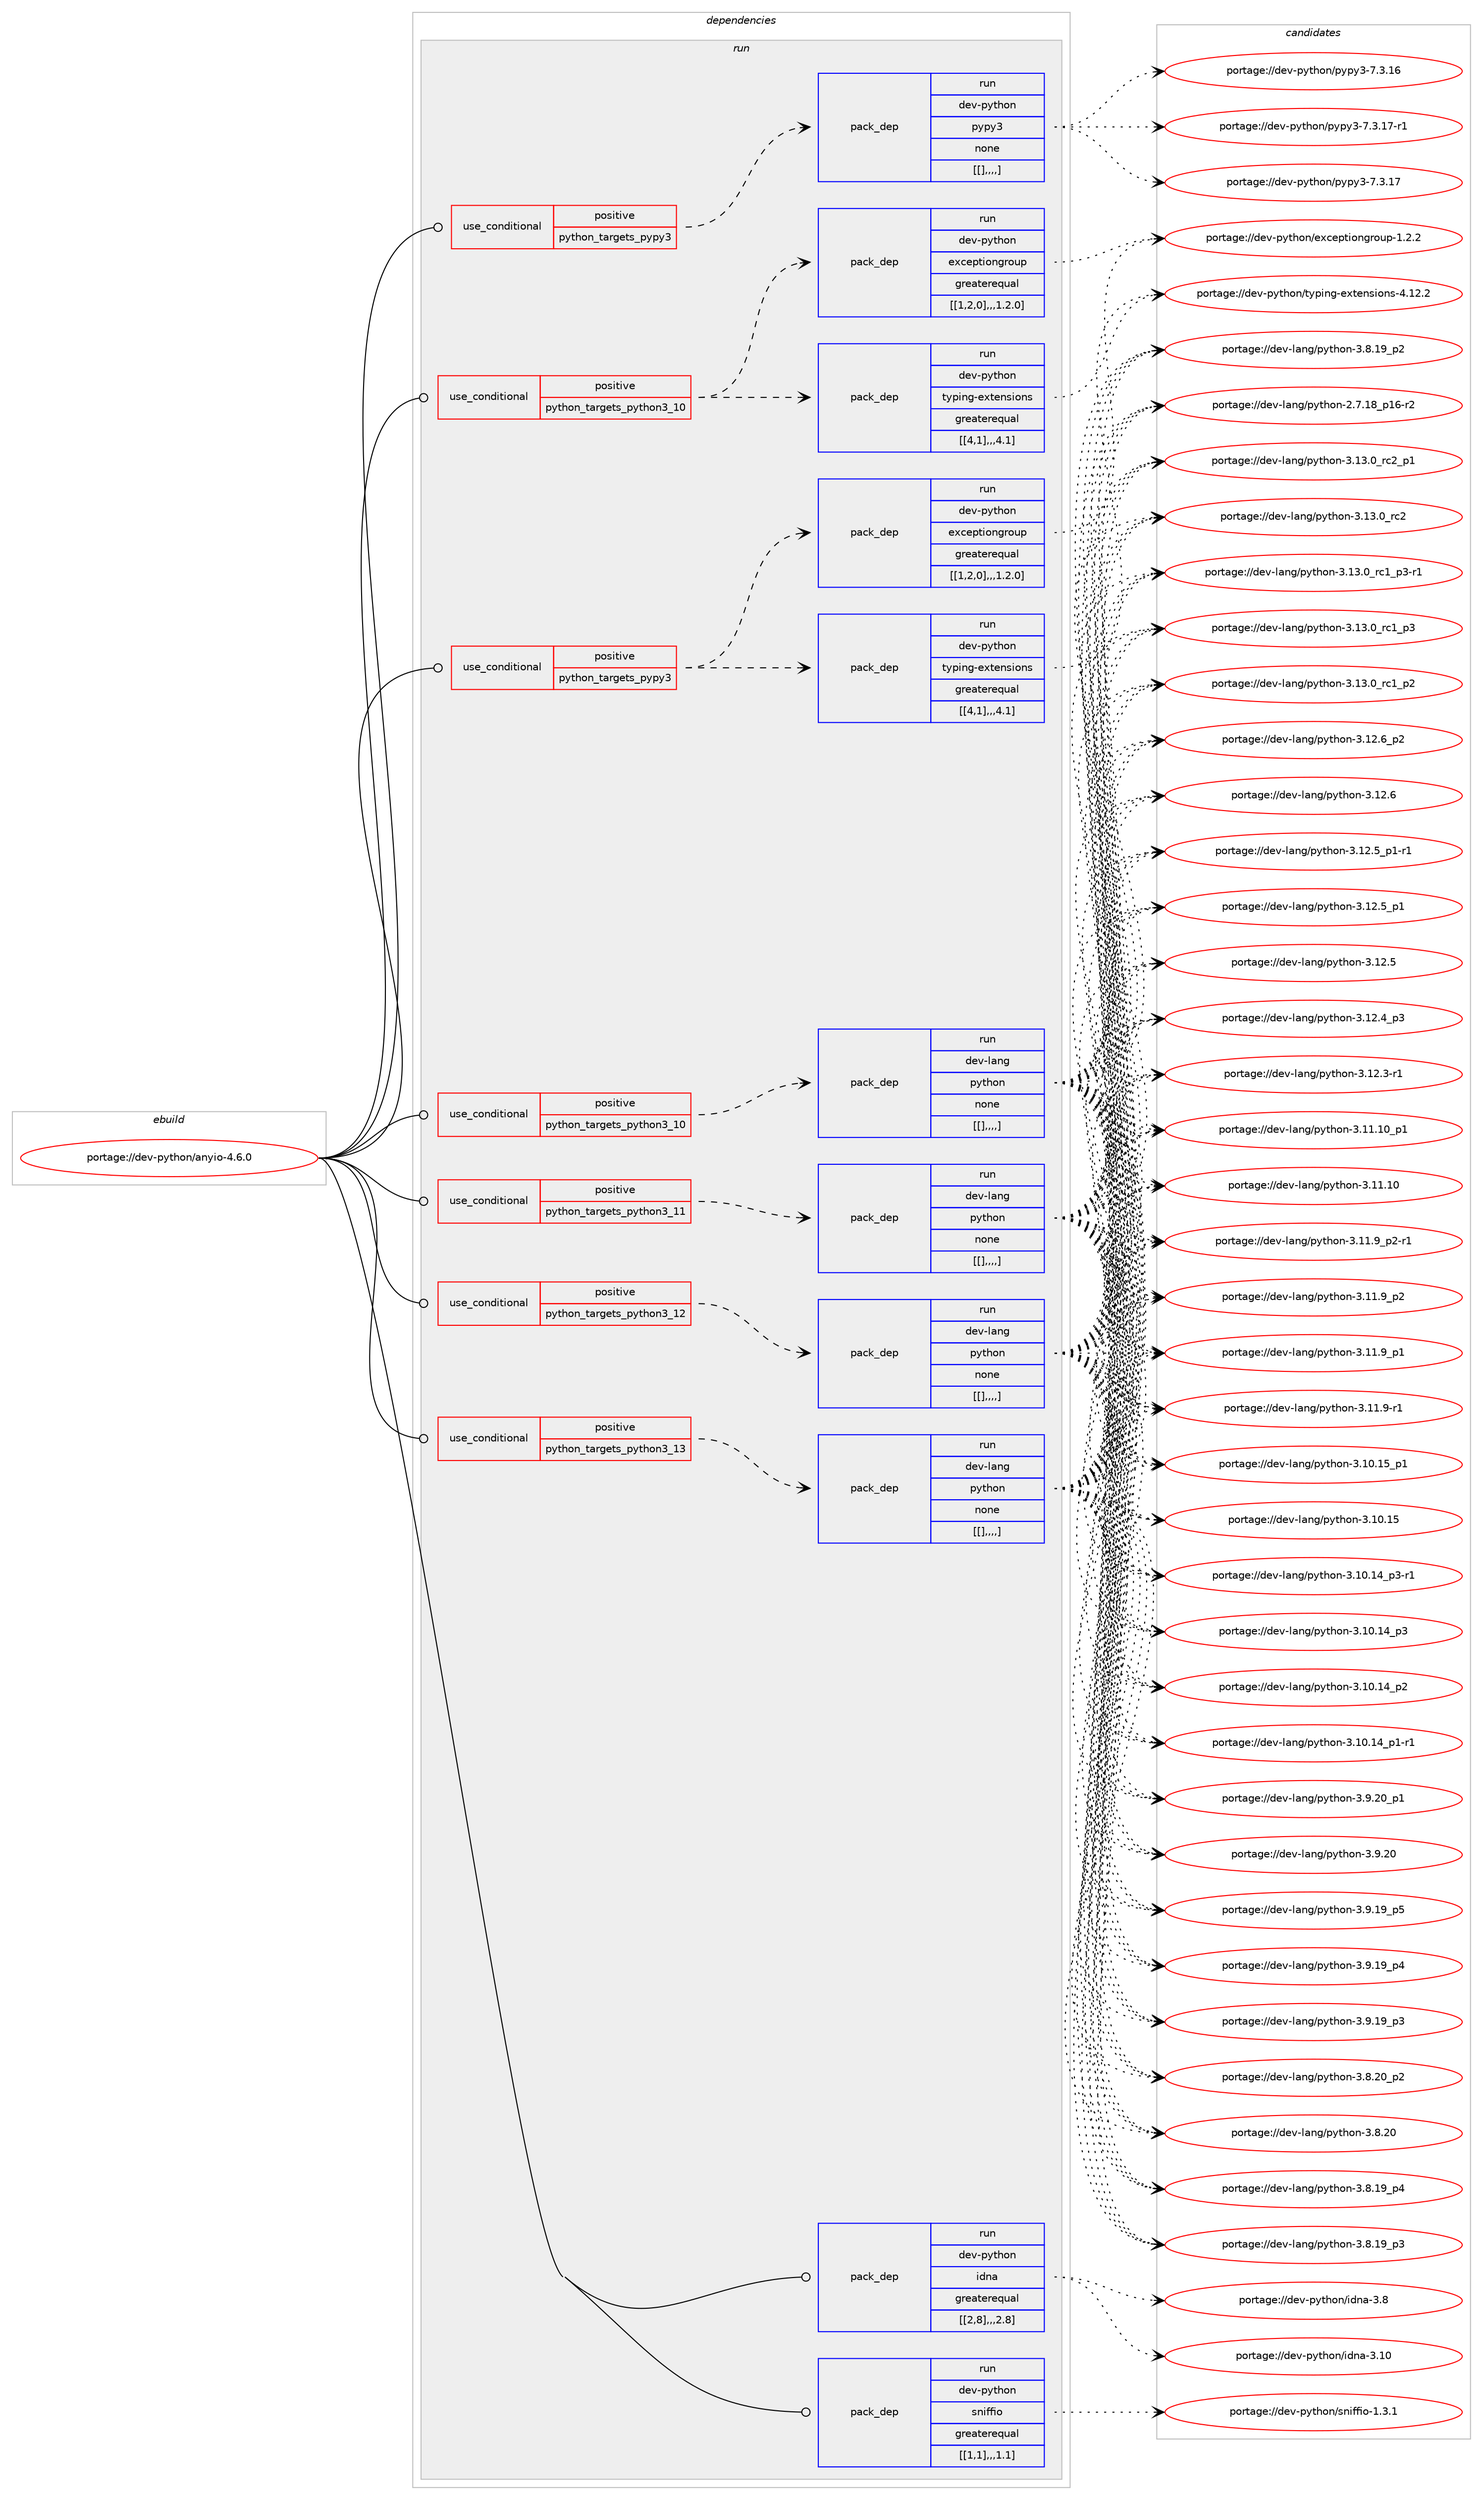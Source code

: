 digraph prolog {

# *************
# Graph options
# *************

newrank=true;
concentrate=true;
compound=true;
graph [rankdir=LR,fontname=Helvetica,fontsize=10,ranksep=1.5];#, ranksep=2.5, nodesep=0.2];
edge  [arrowhead=vee];
node  [fontname=Helvetica,fontsize=10];

# **********
# The ebuild
# **********

subgraph cluster_leftcol {
color=gray;
label=<<i>ebuild</i>>;
id [label="portage://dev-python/anyio-4.6.0", color=red, width=4, href="../dev-python/anyio-4.6.0.svg"];
}

# ****************
# The dependencies
# ****************

subgraph cluster_midcol {
color=gray;
label=<<i>dependencies</i>>;
subgraph cluster_compile {
fillcolor="#eeeeee";
style=filled;
label=<<i>compile</i>>;
}
subgraph cluster_compileandrun {
fillcolor="#eeeeee";
style=filled;
label=<<i>compile and run</i>>;
}
subgraph cluster_run {
fillcolor="#eeeeee";
style=filled;
label=<<i>run</i>>;
subgraph cond31932 {
dependency143350 [label=<<TABLE BORDER="0" CELLBORDER="1" CELLSPACING="0" CELLPADDING="4"><TR><TD ROWSPAN="3" CELLPADDING="10">use_conditional</TD></TR><TR><TD>positive</TD></TR><TR><TD>python_targets_pypy3</TD></TR></TABLE>>, shape=none, color=red];
subgraph pack110209 {
dependency143351 [label=<<TABLE BORDER="0" CELLBORDER="1" CELLSPACING="0" CELLPADDING="4" WIDTH="220"><TR><TD ROWSPAN="6" CELLPADDING="30">pack_dep</TD></TR><TR><TD WIDTH="110">run</TD></TR><TR><TD>dev-python</TD></TR><TR><TD>exceptiongroup</TD></TR><TR><TD>greaterequal</TD></TR><TR><TD>[[1,2,0],,,1.2.0]</TD></TR></TABLE>>, shape=none, color=blue];
}
dependency143350:e -> dependency143351:w [weight=20,style="dashed",arrowhead="vee"];
subgraph pack110210 {
dependency143352 [label=<<TABLE BORDER="0" CELLBORDER="1" CELLSPACING="0" CELLPADDING="4" WIDTH="220"><TR><TD ROWSPAN="6" CELLPADDING="30">pack_dep</TD></TR><TR><TD WIDTH="110">run</TD></TR><TR><TD>dev-python</TD></TR><TR><TD>typing-extensions</TD></TR><TR><TD>greaterequal</TD></TR><TR><TD>[[4,1],,,4.1]</TD></TR></TABLE>>, shape=none, color=blue];
}
dependency143350:e -> dependency143352:w [weight=20,style="dashed",arrowhead="vee"];
}
id:e -> dependency143350:w [weight=20,style="solid",arrowhead="odot"];
subgraph cond31933 {
dependency143353 [label=<<TABLE BORDER="0" CELLBORDER="1" CELLSPACING="0" CELLPADDING="4"><TR><TD ROWSPAN="3" CELLPADDING="10">use_conditional</TD></TR><TR><TD>positive</TD></TR><TR><TD>python_targets_pypy3</TD></TR></TABLE>>, shape=none, color=red];
subgraph pack110211 {
dependency143354 [label=<<TABLE BORDER="0" CELLBORDER="1" CELLSPACING="0" CELLPADDING="4" WIDTH="220"><TR><TD ROWSPAN="6" CELLPADDING="30">pack_dep</TD></TR><TR><TD WIDTH="110">run</TD></TR><TR><TD>dev-python</TD></TR><TR><TD>pypy3</TD></TR><TR><TD>none</TD></TR><TR><TD>[[],,,,]</TD></TR></TABLE>>, shape=none, color=blue];
}
dependency143353:e -> dependency143354:w [weight=20,style="dashed",arrowhead="vee"];
}
id:e -> dependency143353:w [weight=20,style="solid",arrowhead="odot"];
subgraph cond31934 {
dependency143355 [label=<<TABLE BORDER="0" CELLBORDER="1" CELLSPACING="0" CELLPADDING="4"><TR><TD ROWSPAN="3" CELLPADDING="10">use_conditional</TD></TR><TR><TD>positive</TD></TR><TR><TD>python_targets_python3_10</TD></TR></TABLE>>, shape=none, color=red];
subgraph pack110212 {
dependency143356 [label=<<TABLE BORDER="0" CELLBORDER="1" CELLSPACING="0" CELLPADDING="4" WIDTH="220"><TR><TD ROWSPAN="6" CELLPADDING="30">pack_dep</TD></TR><TR><TD WIDTH="110">run</TD></TR><TR><TD>dev-lang</TD></TR><TR><TD>python</TD></TR><TR><TD>none</TD></TR><TR><TD>[[],,,,]</TD></TR></TABLE>>, shape=none, color=blue];
}
dependency143355:e -> dependency143356:w [weight=20,style="dashed",arrowhead="vee"];
}
id:e -> dependency143355:w [weight=20,style="solid",arrowhead="odot"];
subgraph cond31935 {
dependency143357 [label=<<TABLE BORDER="0" CELLBORDER="1" CELLSPACING="0" CELLPADDING="4"><TR><TD ROWSPAN="3" CELLPADDING="10">use_conditional</TD></TR><TR><TD>positive</TD></TR><TR><TD>python_targets_python3_10</TD></TR></TABLE>>, shape=none, color=red];
subgraph pack110213 {
dependency143358 [label=<<TABLE BORDER="0" CELLBORDER="1" CELLSPACING="0" CELLPADDING="4" WIDTH="220"><TR><TD ROWSPAN="6" CELLPADDING="30">pack_dep</TD></TR><TR><TD WIDTH="110">run</TD></TR><TR><TD>dev-python</TD></TR><TR><TD>exceptiongroup</TD></TR><TR><TD>greaterequal</TD></TR><TR><TD>[[1,2,0],,,1.2.0]</TD></TR></TABLE>>, shape=none, color=blue];
}
dependency143357:e -> dependency143358:w [weight=20,style="dashed",arrowhead="vee"];
subgraph pack110214 {
dependency143359 [label=<<TABLE BORDER="0" CELLBORDER="1" CELLSPACING="0" CELLPADDING="4" WIDTH="220"><TR><TD ROWSPAN="6" CELLPADDING="30">pack_dep</TD></TR><TR><TD WIDTH="110">run</TD></TR><TR><TD>dev-python</TD></TR><TR><TD>typing-extensions</TD></TR><TR><TD>greaterequal</TD></TR><TR><TD>[[4,1],,,4.1]</TD></TR></TABLE>>, shape=none, color=blue];
}
dependency143357:e -> dependency143359:w [weight=20,style="dashed",arrowhead="vee"];
}
id:e -> dependency143357:w [weight=20,style="solid",arrowhead="odot"];
subgraph cond31936 {
dependency143360 [label=<<TABLE BORDER="0" CELLBORDER="1" CELLSPACING="0" CELLPADDING="4"><TR><TD ROWSPAN="3" CELLPADDING="10">use_conditional</TD></TR><TR><TD>positive</TD></TR><TR><TD>python_targets_python3_11</TD></TR></TABLE>>, shape=none, color=red];
subgraph pack110215 {
dependency143361 [label=<<TABLE BORDER="0" CELLBORDER="1" CELLSPACING="0" CELLPADDING="4" WIDTH="220"><TR><TD ROWSPAN="6" CELLPADDING="30">pack_dep</TD></TR><TR><TD WIDTH="110">run</TD></TR><TR><TD>dev-lang</TD></TR><TR><TD>python</TD></TR><TR><TD>none</TD></TR><TR><TD>[[],,,,]</TD></TR></TABLE>>, shape=none, color=blue];
}
dependency143360:e -> dependency143361:w [weight=20,style="dashed",arrowhead="vee"];
}
id:e -> dependency143360:w [weight=20,style="solid",arrowhead="odot"];
subgraph cond31937 {
dependency143362 [label=<<TABLE BORDER="0" CELLBORDER="1" CELLSPACING="0" CELLPADDING="4"><TR><TD ROWSPAN="3" CELLPADDING="10">use_conditional</TD></TR><TR><TD>positive</TD></TR><TR><TD>python_targets_python3_12</TD></TR></TABLE>>, shape=none, color=red];
subgraph pack110216 {
dependency143363 [label=<<TABLE BORDER="0" CELLBORDER="1" CELLSPACING="0" CELLPADDING="4" WIDTH="220"><TR><TD ROWSPAN="6" CELLPADDING="30">pack_dep</TD></TR><TR><TD WIDTH="110">run</TD></TR><TR><TD>dev-lang</TD></TR><TR><TD>python</TD></TR><TR><TD>none</TD></TR><TR><TD>[[],,,,]</TD></TR></TABLE>>, shape=none, color=blue];
}
dependency143362:e -> dependency143363:w [weight=20,style="dashed",arrowhead="vee"];
}
id:e -> dependency143362:w [weight=20,style="solid",arrowhead="odot"];
subgraph cond31938 {
dependency143364 [label=<<TABLE BORDER="0" CELLBORDER="1" CELLSPACING="0" CELLPADDING="4"><TR><TD ROWSPAN="3" CELLPADDING="10">use_conditional</TD></TR><TR><TD>positive</TD></TR><TR><TD>python_targets_python3_13</TD></TR></TABLE>>, shape=none, color=red];
subgraph pack110217 {
dependency143365 [label=<<TABLE BORDER="0" CELLBORDER="1" CELLSPACING="0" CELLPADDING="4" WIDTH="220"><TR><TD ROWSPAN="6" CELLPADDING="30">pack_dep</TD></TR><TR><TD WIDTH="110">run</TD></TR><TR><TD>dev-lang</TD></TR><TR><TD>python</TD></TR><TR><TD>none</TD></TR><TR><TD>[[],,,,]</TD></TR></TABLE>>, shape=none, color=blue];
}
dependency143364:e -> dependency143365:w [weight=20,style="dashed",arrowhead="vee"];
}
id:e -> dependency143364:w [weight=20,style="solid",arrowhead="odot"];
subgraph pack110218 {
dependency143366 [label=<<TABLE BORDER="0" CELLBORDER="1" CELLSPACING="0" CELLPADDING="4" WIDTH="220"><TR><TD ROWSPAN="6" CELLPADDING="30">pack_dep</TD></TR><TR><TD WIDTH="110">run</TD></TR><TR><TD>dev-python</TD></TR><TR><TD>idna</TD></TR><TR><TD>greaterequal</TD></TR><TR><TD>[[2,8],,,2.8]</TD></TR></TABLE>>, shape=none, color=blue];
}
id:e -> dependency143366:w [weight=20,style="solid",arrowhead="odot"];
subgraph pack110219 {
dependency143367 [label=<<TABLE BORDER="0" CELLBORDER="1" CELLSPACING="0" CELLPADDING="4" WIDTH="220"><TR><TD ROWSPAN="6" CELLPADDING="30">pack_dep</TD></TR><TR><TD WIDTH="110">run</TD></TR><TR><TD>dev-python</TD></TR><TR><TD>sniffio</TD></TR><TR><TD>greaterequal</TD></TR><TR><TD>[[1,1],,,1.1]</TD></TR></TABLE>>, shape=none, color=blue];
}
id:e -> dependency143367:w [weight=20,style="solid",arrowhead="odot"];
}
}

# **************
# The candidates
# **************

subgraph cluster_choices {
rank=same;
color=gray;
label=<<i>candidates</i>>;

subgraph choice110209 {
color=black;
nodesep=1;
choice100101118451121211161041111104710112099101112116105111110103114111117112454946504650 [label="portage://dev-python/exceptiongroup-1.2.2", color=red, width=4,href="../dev-python/exceptiongroup-1.2.2.svg"];
dependency143351:e -> choice100101118451121211161041111104710112099101112116105111110103114111117112454946504650:w [style=dotted,weight="100"];
}
subgraph choice110210 {
color=black;
nodesep=1;
choice10010111845112121116104111110471161211121051101034510112011610111011510511111011545524649504650 [label="portage://dev-python/typing-extensions-4.12.2", color=red, width=4,href="../dev-python/typing-extensions-4.12.2.svg"];
dependency143352:e -> choice10010111845112121116104111110471161211121051101034510112011610111011510511111011545524649504650:w [style=dotted,weight="100"];
}
subgraph choice110211 {
color=black;
nodesep=1;
choice100101118451121211161041111104711212111212151455546514649554511449 [label="portage://dev-python/pypy3-7.3.17-r1", color=red, width=4,href="../dev-python/pypy3-7.3.17-r1.svg"];
choice10010111845112121116104111110471121211121215145554651464955 [label="portage://dev-python/pypy3-7.3.17", color=red, width=4,href="../dev-python/pypy3-7.3.17.svg"];
choice10010111845112121116104111110471121211121215145554651464954 [label="portage://dev-python/pypy3-7.3.16", color=red, width=4,href="../dev-python/pypy3-7.3.16.svg"];
dependency143354:e -> choice100101118451121211161041111104711212111212151455546514649554511449:w [style=dotted,weight="100"];
dependency143354:e -> choice10010111845112121116104111110471121211121215145554651464955:w [style=dotted,weight="100"];
dependency143354:e -> choice10010111845112121116104111110471121211121215145554651464954:w [style=dotted,weight="100"];
}
subgraph choice110212 {
color=black;
nodesep=1;
choice100101118451089711010347112121116104111110455146495146489511499509511249 [label="portage://dev-lang/python-3.13.0_rc2_p1", color=red, width=4,href="../dev-lang/python-3.13.0_rc2_p1.svg"];
choice10010111845108971101034711212111610411111045514649514648951149950 [label="portage://dev-lang/python-3.13.0_rc2", color=red, width=4,href="../dev-lang/python-3.13.0_rc2.svg"];
choice1001011184510897110103471121211161041111104551464951464895114994995112514511449 [label="portage://dev-lang/python-3.13.0_rc1_p3-r1", color=red, width=4,href="../dev-lang/python-3.13.0_rc1_p3-r1.svg"];
choice100101118451089711010347112121116104111110455146495146489511499499511251 [label="portage://dev-lang/python-3.13.0_rc1_p3", color=red, width=4,href="../dev-lang/python-3.13.0_rc1_p3.svg"];
choice100101118451089711010347112121116104111110455146495146489511499499511250 [label="portage://dev-lang/python-3.13.0_rc1_p2", color=red, width=4,href="../dev-lang/python-3.13.0_rc1_p2.svg"];
choice100101118451089711010347112121116104111110455146495046549511250 [label="portage://dev-lang/python-3.12.6_p2", color=red, width=4,href="../dev-lang/python-3.12.6_p2.svg"];
choice10010111845108971101034711212111610411111045514649504654 [label="portage://dev-lang/python-3.12.6", color=red, width=4,href="../dev-lang/python-3.12.6.svg"];
choice1001011184510897110103471121211161041111104551464950465395112494511449 [label="portage://dev-lang/python-3.12.5_p1-r1", color=red, width=4,href="../dev-lang/python-3.12.5_p1-r1.svg"];
choice100101118451089711010347112121116104111110455146495046539511249 [label="portage://dev-lang/python-3.12.5_p1", color=red, width=4,href="../dev-lang/python-3.12.5_p1.svg"];
choice10010111845108971101034711212111610411111045514649504653 [label="portage://dev-lang/python-3.12.5", color=red, width=4,href="../dev-lang/python-3.12.5.svg"];
choice100101118451089711010347112121116104111110455146495046529511251 [label="portage://dev-lang/python-3.12.4_p3", color=red, width=4,href="../dev-lang/python-3.12.4_p3.svg"];
choice100101118451089711010347112121116104111110455146495046514511449 [label="portage://dev-lang/python-3.12.3-r1", color=red, width=4,href="../dev-lang/python-3.12.3-r1.svg"];
choice10010111845108971101034711212111610411111045514649494649489511249 [label="portage://dev-lang/python-3.11.10_p1", color=red, width=4,href="../dev-lang/python-3.11.10_p1.svg"];
choice1001011184510897110103471121211161041111104551464949464948 [label="portage://dev-lang/python-3.11.10", color=red, width=4,href="../dev-lang/python-3.11.10.svg"];
choice1001011184510897110103471121211161041111104551464949465795112504511449 [label="portage://dev-lang/python-3.11.9_p2-r1", color=red, width=4,href="../dev-lang/python-3.11.9_p2-r1.svg"];
choice100101118451089711010347112121116104111110455146494946579511250 [label="portage://dev-lang/python-3.11.9_p2", color=red, width=4,href="../dev-lang/python-3.11.9_p2.svg"];
choice100101118451089711010347112121116104111110455146494946579511249 [label="portage://dev-lang/python-3.11.9_p1", color=red, width=4,href="../dev-lang/python-3.11.9_p1.svg"];
choice100101118451089711010347112121116104111110455146494946574511449 [label="portage://dev-lang/python-3.11.9-r1", color=red, width=4,href="../dev-lang/python-3.11.9-r1.svg"];
choice10010111845108971101034711212111610411111045514649484649539511249 [label="portage://dev-lang/python-3.10.15_p1", color=red, width=4,href="../dev-lang/python-3.10.15_p1.svg"];
choice1001011184510897110103471121211161041111104551464948464953 [label="portage://dev-lang/python-3.10.15", color=red, width=4,href="../dev-lang/python-3.10.15.svg"];
choice100101118451089711010347112121116104111110455146494846495295112514511449 [label="portage://dev-lang/python-3.10.14_p3-r1", color=red, width=4,href="../dev-lang/python-3.10.14_p3-r1.svg"];
choice10010111845108971101034711212111610411111045514649484649529511251 [label="portage://dev-lang/python-3.10.14_p3", color=red, width=4,href="../dev-lang/python-3.10.14_p3.svg"];
choice10010111845108971101034711212111610411111045514649484649529511250 [label="portage://dev-lang/python-3.10.14_p2", color=red, width=4,href="../dev-lang/python-3.10.14_p2.svg"];
choice100101118451089711010347112121116104111110455146494846495295112494511449 [label="portage://dev-lang/python-3.10.14_p1-r1", color=red, width=4,href="../dev-lang/python-3.10.14_p1-r1.svg"];
choice100101118451089711010347112121116104111110455146574650489511249 [label="portage://dev-lang/python-3.9.20_p1", color=red, width=4,href="../dev-lang/python-3.9.20_p1.svg"];
choice10010111845108971101034711212111610411111045514657465048 [label="portage://dev-lang/python-3.9.20", color=red, width=4,href="../dev-lang/python-3.9.20.svg"];
choice100101118451089711010347112121116104111110455146574649579511253 [label="portage://dev-lang/python-3.9.19_p5", color=red, width=4,href="../dev-lang/python-3.9.19_p5.svg"];
choice100101118451089711010347112121116104111110455146574649579511252 [label="portage://dev-lang/python-3.9.19_p4", color=red, width=4,href="../dev-lang/python-3.9.19_p4.svg"];
choice100101118451089711010347112121116104111110455146574649579511251 [label="portage://dev-lang/python-3.9.19_p3", color=red, width=4,href="../dev-lang/python-3.9.19_p3.svg"];
choice100101118451089711010347112121116104111110455146564650489511250 [label="portage://dev-lang/python-3.8.20_p2", color=red, width=4,href="../dev-lang/python-3.8.20_p2.svg"];
choice10010111845108971101034711212111610411111045514656465048 [label="portage://dev-lang/python-3.8.20", color=red, width=4,href="../dev-lang/python-3.8.20.svg"];
choice100101118451089711010347112121116104111110455146564649579511252 [label="portage://dev-lang/python-3.8.19_p4", color=red, width=4,href="../dev-lang/python-3.8.19_p4.svg"];
choice100101118451089711010347112121116104111110455146564649579511251 [label="portage://dev-lang/python-3.8.19_p3", color=red, width=4,href="../dev-lang/python-3.8.19_p3.svg"];
choice100101118451089711010347112121116104111110455146564649579511250 [label="portage://dev-lang/python-3.8.19_p2", color=red, width=4,href="../dev-lang/python-3.8.19_p2.svg"];
choice100101118451089711010347112121116104111110455046554649569511249544511450 [label="portage://dev-lang/python-2.7.18_p16-r2", color=red, width=4,href="../dev-lang/python-2.7.18_p16-r2.svg"];
dependency143356:e -> choice100101118451089711010347112121116104111110455146495146489511499509511249:w [style=dotted,weight="100"];
dependency143356:e -> choice10010111845108971101034711212111610411111045514649514648951149950:w [style=dotted,weight="100"];
dependency143356:e -> choice1001011184510897110103471121211161041111104551464951464895114994995112514511449:w [style=dotted,weight="100"];
dependency143356:e -> choice100101118451089711010347112121116104111110455146495146489511499499511251:w [style=dotted,weight="100"];
dependency143356:e -> choice100101118451089711010347112121116104111110455146495146489511499499511250:w [style=dotted,weight="100"];
dependency143356:e -> choice100101118451089711010347112121116104111110455146495046549511250:w [style=dotted,weight="100"];
dependency143356:e -> choice10010111845108971101034711212111610411111045514649504654:w [style=dotted,weight="100"];
dependency143356:e -> choice1001011184510897110103471121211161041111104551464950465395112494511449:w [style=dotted,weight="100"];
dependency143356:e -> choice100101118451089711010347112121116104111110455146495046539511249:w [style=dotted,weight="100"];
dependency143356:e -> choice10010111845108971101034711212111610411111045514649504653:w [style=dotted,weight="100"];
dependency143356:e -> choice100101118451089711010347112121116104111110455146495046529511251:w [style=dotted,weight="100"];
dependency143356:e -> choice100101118451089711010347112121116104111110455146495046514511449:w [style=dotted,weight="100"];
dependency143356:e -> choice10010111845108971101034711212111610411111045514649494649489511249:w [style=dotted,weight="100"];
dependency143356:e -> choice1001011184510897110103471121211161041111104551464949464948:w [style=dotted,weight="100"];
dependency143356:e -> choice1001011184510897110103471121211161041111104551464949465795112504511449:w [style=dotted,weight="100"];
dependency143356:e -> choice100101118451089711010347112121116104111110455146494946579511250:w [style=dotted,weight="100"];
dependency143356:e -> choice100101118451089711010347112121116104111110455146494946579511249:w [style=dotted,weight="100"];
dependency143356:e -> choice100101118451089711010347112121116104111110455146494946574511449:w [style=dotted,weight="100"];
dependency143356:e -> choice10010111845108971101034711212111610411111045514649484649539511249:w [style=dotted,weight="100"];
dependency143356:e -> choice1001011184510897110103471121211161041111104551464948464953:w [style=dotted,weight="100"];
dependency143356:e -> choice100101118451089711010347112121116104111110455146494846495295112514511449:w [style=dotted,weight="100"];
dependency143356:e -> choice10010111845108971101034711212111610411111045514649484649529511251:w [style=dotted,weight="100"];
dependency143356:e -> choice10010111845108971101034711212111610411111045514649484649529511250:w [style=dotted,weight="100"];
dependency143356:e -> choice100101118451089711010347112121116104111110455146494846495295112494511449:w [style=dotted,weight="100"];
dependency143356:e -> choice100101118451089711010347112121116104111110455146574650489511249:w [style=dotted,weight="100"];
dependency143356:e -> choice10010111845108971101034711212111610411111045514657465048:w [style=dotted,weight="100"];
dependency143356:e -> choice100101118451089711010347112121116104111110455146574649579511253:w [style=dotted,weight="100"];
dependency143356:e -> choice100101118451089711010347112121116104111110455146574649579511252:w [style=dotted,weight="100"];
dependency143356:e -> choice100101118451089711010347112121116104111110455146574649579511251:w [style=dotted,weight="100"];
dependency143356:e -> choice100101118451089711010347112121116104111110455146564650489511250:w [style=dotted,weight="100"];
dependency143356:e -> choice10010111845108971101034711212111610411111045514656465048:w [style=dotted,weight="100"];
dependency143356:e -> choice100101118451089711010347112121116104111110455146564649579511252:w [style=dotted,weight="100"];
dependency143356:e -> choice100101118451089711010347112121116104111110455146564649579511251:w [style=dotted,weight="100"];
dependency143356:e -> choice100101118451089711010347112121116104111110455146564649579511250:w [style=dotted,weight="100"];
dependency143356:e -> choice100101118451089711010347112121116104111110455046554649569511249544511450:w [style=dotted,weight="100"];
}
subgraph choice110213 {
color=black;
nodesep=1;
choice100101118451121211161041111104710112099101112116105111110103114111117112454946504650 [label="portage://dev-python/exceptiongroup-1.2.2", color=red, width=4,href="../dev-python/exceptiongroup-1.2.2.svg"];
dependency143358:e -> choice100101118451121211161041111104710112099101112116105111110103114111117112454946504650:w [style=dotted,weight="100"];
}
subgraph choice110214 {
color=black;
nodesep=1;
choice10010111845112121116104111110471161211121051101034510112011610111011510511111011545524649504650 [label="portage://dev-python/typing-extensions-4.12.2", color=red, width=4,href="../dev-python/typing-extensions-4.12.2.svg"];
dependency143359:e -> choice10010111845112121116104111110471161211121051101034510112011610111011510511111011545524649504650:w [style=dotted,weight="100"];
}
subgraph choice110215 {
color=black;
nodesep=1;
choice100101118451089711010347112121116104111110455146495146489511499509511249 [label="portage://dev-lang/python-3.13.0_rc2_p1", color=red, width=4,href="../dev-lang/python-3.13.0_rc2_p1.svg"];
choice10010111845108971101034711212111610411111045514649514648951149950 [label="portage://dev-lang/python-3.13.0_rc2", color=red, width=4,href="../dev-lang/python-3.13.0_rc2.svg"];
choice1001011184510897110103471121211161041111104551464951464895114994995112514511449 [label="portage://dev-lang/python-3.13.0_rc1_p3-r1", color=red, width=4,href="../dev-lang/python-3.13.0_rc1_p3-r1.svg"];
choice100101118451089711010347112121116104111110455146495146489511499499511251 [label="portage://dev-lang/python-3.13.0_rc1_p3", color=red, width=4,href="../dev-lang/python-3.13.0_rc1_p3.svg"];
choice100101118451089711010347112121116104111110455146495146489511499499511250 [label="portage://dev-lang/python-3.13.0_rc1_p2", color=red, width=4,href="../dev-lang/python-3.13.0_rc1_p2.svg"];
choice100101118451089711010347112121116104111110455146495046549511250 [label="portage://dev-lang/python-3.12.6_p2", color=red, width=4,href="../dev-lang/python-3.12.6_p2.svg"];
choice10010111845108971101034711212111610411111045514649504654 [label="portage://dev-lang/python-3.12.6", color=red, width=4,href="../dev-lang/python-3.12.6.svg"];
choice1001011184510897110103471121211161041111104551464950465395112494511449 [label="portage://dev-lang/python-3.12.5_p1-r1", color=red, width=4,href="../dev-lang/python-3.12.5_p1-r1.svg"];
choice100101118451089711010347112121116104111110455146495046539511249 [label="portage://dev-lang/python-3.12.5_p1", color=red, width=4,href="../dev-lang/python-3.12.5_p1.svg"];
choice10010111845108971101034711212111610411111045514649504653 [label="portage://dev-lang/python-3.12.5", color=red, width=4,href="../dev-lang/python-3.12.5.svg"];
choice100101118451089711010347112121116104111110455146495046529511251 [label="portage://dev-lang/python-3.12.4_p3", color=red, width=4,href="../dev-lang/python-3.12.4_p3.svg"];
choice100101118451089711010347112121116104111110455146495046514511449 [label="portage://dev-lang/python-3.12.3-r1", color=red, width=4,href="../dev-lang/python-3.12.3-r1.svg"];
choice10010111845108971101034711212111610411111045514649494649489511249 [label="portage://dev-lang/python-3.11.10_p1", color=red, width=4,href="../dev-lang/python-3.11.10_p1.svg"];
choice1001011184510897110103471121211161041111104551464949464948 [label="portage://dev-lang/python-3.11.10", color=red, width=4,href="../dev-lang/python-3.11.10.svg"];
choice1001011184510897110103471121211161041111104551464949465795112504511449 [label="portage://dev-lang/python-3.11.9_p2-r1", color=red, width=4,href="../dev-lang/python-3.11.9_p2-r1.svg"];
choice100101118451089711010347112121116104111110455146494946579511250 [label="portage://dev-lang/python-3.11.9_p2", color=red, width=4,href="../dev-lang/python-3.11.9_p2.svg"];
choice100101118451089711010347112121116104111110455146494946579511249 [label="portage://dev-lang/python-3.11.9_p1", color=red, width=4,href="../dev-lang/python-3.11.9_p1.svg"];
choice100101118451089711010347112121116104111110455146494946574511449 [label="portage://dev-lang/python-3.11.9-r1", color=red, width=4,href="../dev-lang/python-3.11.9-r1.svg"];
choice10010111845108971101034711212111610411111045514649484649539511249 [label="portage://dev-lang/python-3.10.15_p1", color=red, width=4,href="../dev-lang/python-3.10.15_p1.svg"];
choice1001011184510897110103471121211161041111104551464948464953 [label="portage://dev-lang/python-3.10.15", color=red, width=4,href="../dev-lang/python-3.10.15.svg"];
choice100101118451089711010347112121116104111110455146494846495295112514511449 [label="portage://dev-lang/python-3.10.14_p3-r1", color=red, width=4,href="../dev-lang/python-3.10.14_p3-r1.svg"];
choice10010111845108971101034711212111610411111045514649484649529511251 [label="portage://dev-lang/python-3.10.14_p3", color=red, width=4,href="../dev-lang/python-3.10.14_p3.svg"];
choice10010111845108971101034711212111610411111045514649484649529511250 [label="portage://dev-lang/python-3.10.14_p2", color=red, width=4,href="../dev-lang/python-3.10.14_p2.svg"];
choice100101118451089711010347112121116104111110455146494846495295112494511449 [label="portage://dev-lang/python-3.10.14_p1-r1", color=red, width=4,href="../dev-lang/python-3.10.14_p1-r1.svg"];
choice100101118451089711010347112121116104111110455146574650489511249 [label="portage://dev-lang/python-3.9.20_p1", color=red, width=4,href="../dev-lang/python-3.9.20_p1.svg"];
choice10010111845108971101034711212111610411111045514657465048 [label="portage://dev-lang/python-3.9.20", color=red, width=4,href="../dev-lang/python-3.9.20.svg"];
choice100101118451089711010347112121116104111110455146574649579511253 [label="portage://dev-lang/python-3.9.19_p5", color=red, width=4,href="../dev-lang/python-3.9.19_p5.svg"];
choice100101118451089711010347112121116104111110455146574649579511252 [label="portage://dev-lang/python-3.9.19_p4", color=red, width=4,href="../dev-lang/python-3.9.19_p4.svg"];
choice100101118451089711010347112121116104111110455146574649579511251 [label="portage://dev-lang/python-3.9.19_p3", color=red, width=4,href="../dev-lang/python-3.9.19_p3.svg"];
choice100101118451089711010347112121116104111110455146564650489511250 [label="portage://dev-lang/python-3.8.20_p2", color=red, width=4,href="../dev-lang/python-3.8.20_p2.svg"];
choice10010111845108971101034711212111610411111045514656465048 [label="portage://dev-lang/python-3.8.20", color=red, width=4,href="../dev-lang/python-3.8.20.svg"];
choice100101118451089711010347112121116104111110455146564649579511252 [label="portage://dev-lang/python-3.8.19_p4", color=red, width=4,href="../dev-lang/python-3.8.19_p4.svg"];
choice100101118451089711010347112121116104111110455146564649579511251 [label="portage://dev-lang/python-3.8.19_p3", color=red, width=4,href="../dev-lang/python-3.8.19_p3.svg"];
choice100101118451089711010347112121116104111110455146564649579511250 [label="portage://dev-lang/python-3.8.19_p2", color=red, width=4,href="../dev-lang/python-3.8.19_p2.svg"];
choice100101118451089711010347112121116104111110455046554649569511249544511450 [label="portage://dev-lang/python-2.7.18_p16-r2", color=red, width=4,href="../dev-lang/python-2.7.18_p16-r2.svg"];
dependency143361:e -> choice100101118451089711010347112121116104111110455146495146489511499509511249:w [style=dotted,weight="100"];
dependency143361:e -> choice10010111845108971101034711212111610411111045514649514648951149950:w [style=dotted,weight="100"];
dependency143361:e -> choice1001011184510897110103471121211161041111104551464951464895114994995112514511449:w [style=dotted,weight="100"];
dependency143361:e -> choice100101118451089711010347112121116104111110455146495146489511499499511251:w [style=dotted,weight="100"];
dependency143361:e -> choice100101118451089711010347112121116104111110455146495146489511499499511250:w [style=dotted,weight="100"];
dependency143361:e -> choice100101118451089711010347112121116104111110455146495046549511250:w [style=dotted,weight="100"];
dependency143361:e -> choice10010111845108971101034711212111610411111045514649504654:w [style=dotted,weight="100"];
dependency143361:e -> choice1001011184510897110103471121211161041111104551464950465395112494511449:w [style=dotted,weight="100"];
dependency143361:e -> choice100101118451089711010347112121116104111110455146495046539511249:w [style=dotted,weight="100"];
dependency143361:e -> choice10010111845108971101034711212111610411111045514649504653:w [style=dotted,weight="100"];
dependency143361:e -> choice100101118451089711010347112121116104111110455146495046529511251:w [style=dotted,weight="100"];
dependency143361:e -> choice100101118451089711010347112121116104111110455146495046514511449:w [style=dotted,weight="100"];
dependency143361:e -> choice10010111845108971101034711212111610411111045514649494649489511249:w [style=dotted,weight="100"];
dependency143361:e -> choice1001011184510897110103471121211161041111104551464949464948:w [style=dotted,weight="100"];
dependency143361:e -> choice1001011184510897110103471121211161041111104551464949465795112504511449:w [style=dotted,weight="100"];
dependency143361:e -> choice100101118451089711010347112121116104111110455146494946579511250:w [style=dotted,weight="100"];
dependency143361:e -> choice100101118451089711010347112121116104111110455146494946579511249:w [style=dotted,weight="100"];
dependency143361:e -> choice100101118451089711010347112121116104111110455146494946574511449:w [style=dotted,weight="100"];
dependency143361:e -> choice10010111845108971101034711212111610411111045514649484649539511249:w [style=dotted,weight="100"];
dependency143361:e -> choice1001011184510897110103471121211161041111104551464948464953:w [style=dotted,weight="100"];
dependency143361:e -> choice100101118451089711010347112121116104111110455146494846495295112514511449:w [style=dotted,weight="100"];
dependency143361:e -> choice10010111845108971101034711212111610411111045514649484649529511251:w [style=dotted,weight="100"];
dependency143361:e -> choice10010111845108971101034711212111610411111045514649484649529511250:w [style=dotted,weight="100"];
dependency143361:e -> choice100101118451089711010347112121116104111110455146494846495295112494511449:w [style=dotted,weight="100"];
dependency143361:e -> choice100101118451089711010347112121116104111110455146574650489511249:w [style=dotted,weight="100"];
dependency143361:e -> choice10010111845108971101034711212111610411111045514657465048:w [style=dotted,weight="100"];
dependency143361:e -> choice100101118451089711010347112121116104111110455146574649579511253:w [style=dotted,weight="100"];
dependency143361:e -> choice100101118451089711010347112121116104111110455146574649579511252:w [style=dotted,weight="100"];
dependency143361:e -> choice100101118451089711010347112121116104111110455146574649579511251:w [style=dotted,weight="100"];
dependency143361:e -> choice100101118451089711010347112121116104111110455146564650489511250:w [style=dotted,weight="100"];
dependency143361:e -> choice10010111845108971101034711212111610411111045514656465048:w [style=dotted,weight="100"];
dependency143361:e -> choice100101118451089711010347112121116104111110455146564649579511252:w [style=dotted,weight="100"];
dependency143361:e -> choice100101118451089711010347112121116104111110455146564649579511251:w [style=dotted,weight="100"];
dependency143361:e -> choice100101118451089711010347112121116104111110455146564649579511250:w [style=dotted,weight="100"];
dependency143361:e -> choice100101118451089711010347112121116104111110455046554649569511249544511450:w [style=dotted,weight="100"];
}
subgraph choice110216 {
color=black;
nodesep=1;
choice100101118451089711010347112121116104111110455146495146489511499509511249 [label="portage://dev-lang/python-3.13.0_rc2_p1", color=red, width=4,href="../dev-lang/python-3.13.0_rc2_p1.svg"];
choice10010111845108971101034711212111610411111045514649514648951149950 [label="portage://dev-lang/python-3.13.0_rc2", color=red, width=4,href="../dev-lang/python-3.13.0_rc2.svg"];
choice1001011184510897110103471121211161041111104551464951464895114994995112514511449 [label="portage://dev-lang/python-3.13.0_rc1_p3-r1", color=red, width=4,href="../dev-lang/python-3.13.0_rc1_p3-r1.svg"];
choice100101118451089711010347112121116104111110455146495146489511499499511251 [label="portage://dev-lang/python-3.13.0_rc1_p3", color=red, width=4,href="../dev-lang/python-3.13.0_rc1_p3.svg"];
choice100101118451089711010347112121116104111110455146495146489511499499511250 [label="portage://dev-lang/python-3.13.0_rc1_p2", color=red, width=4,href="../dev-lang/python-3.13.0_rc1_p2.svg"];
choice100101118451089711010347112121116104111110455146495046549511250 [label="portage://dev-lang/python-3.12.6_p2", color=red, width=4,href="../dev-lang/python-3.12.6_p2.svg"];
choice10010111845108971101034711212111610411111045514649504654 [label="portage://dev-lang/python-3.12.6", color=red, width=4,href="../dev-lang/python-3.12.6.svg"];
choice1001011184510897110103471121211161041111104551464950465395112494511449 [label="portage://dev-lang/python-3.12.5_p1-r1", color=red, width=4,href="../dev-lang/python-3.12.5_p1-r1.svg"];
choice100101118451089711010347112121116104111110455146495046539511249 [label="portage://dev-lang/python-3.12.5_p1", color=red, width=4,href="../dev-lang/python-3.12.5_p1.svg"];
choice10010111845108971101034711212111610411111045514649504653 [label="portage://dev-lang/python-3.12.5", color=red, width=4,href="../dev-lang/python-3.12.5.svg"];
choice100101118451089711010347112121116104111110455146495046529511251 [label="portage://dev-lang/python-3.12.4_p3", color=red, width=4,href="../dev-lang/python-3.12.4_p3.svg"];
choice100101118451089711010347112121116104111110455146495046514511449 [label="portage://dev-lang/python-3.12.3-r1", color=red, width=4,href="../dev-lang/python-3.12.3-r1.svg"];
choice10010111845108971101034711212111610411111045514649494649489511249 [label="portage://dev-lang/python-3.11.10_p1", color=red, width=4,href="../dev-lang/python-3.11.10_p1.svg"];
choice1001011184510897110103471121211161041111104551464949464948 [label="portage://dev-lang/python-3.11.10", color=red, width=4,href="../dev-lang/python-3.11.10.svg"];
choice1001011184510897110103471121211161041111104551464949465795112504511449 [label="portage://dev-lang/python-3.11.9_p2-r1", color=red, width=4,href="../dev-lang/python-3.11.9_p2-r1.svg"];
choice100101118451089711010347112121116104111110455146494946579511250 [label="portage://dev-lang/python-3.11.9_p2", color=red, width=4,href="../dev-lang/python-3.11.9_p2.svg"];
choice100101118451089711010347112121116104111110455146494946579511249 [label="portage://dev-lang/python-3.11.9_p1", color=red, width=4,href="../dev-lang/python-3.11.9_p1.svg"];
choice100101118451089711010347112121116104111110455146494946574511449 [label="portage://dev-lang/python-3.11.9-r1", color=red, width=4,href="../dev-lang/python-3.11.9-r1.svg"];
choice10010111845108971101034711212111610411111045514649484649539511249 [label="portage://dev-lang/python-3.10.15_p1", color=red, width=4,href="../dev-lang/python-3.10.15_p1.svg"];
choice1001011184510897110103471121211161041111104551464948464953 [label="portage://dev-lang/python-3.10.15", color=red, width=4,href="../dev-lang/python-3.10.15.svg"];
choice100101118451089711010347112121116104111110455146494846495295112514511449 [label="portage://dev-lang/python-3.10.14_p3-r1", color=red, width=4,href="../dev-lang/python-3.10.14_p3-r1.svg"];
choice10010111845108971101034711212111610411111045514649484649529511251 [label="portage://dev-lang/python-3.10.14_p3", color=red, width=4,href="../dev-lang/python-3.10.14_p3.svg"];
choice10010111845108971101034711212111610411111045514649484649529511250 [label="portage://dev-lang/python-3.10.14_p2", color=red, width=4,href="../dev-lang/python-3.10.14_p2.svg"];
choice100101118451089711010347112121116104111110455146494846495295112494511449 [label="portage://dev-lang/python-3.10.14_p1-r1", color=red, width=4,href="../dev-lang/python-3.10.14_p1-r1.svg"];
choice100101118451089711010347112121116104111110455146574650489511249 [label="portage://dev-lang/python-3.9.20_p1", color=red, width=4,href="../dev-lang/python-3.9.20_p1.svg"];
choice10010111845108971101034711212111610411111045514657465048 [label="portage://dev-lang/python-3.9.20", color=red, width=4,href="../dev-lang/python-3.9.20.svg"];
choice100101118451089711010347112121116104111110455146574649579511253 [label="portage://dev-lang/python-3.9.19_p5", color=red, width=4,href="../dev-lang/python-3.9.19_p5.svg"];
choice100101118451089711010347112121116104111110455146574649579511252 [label="portage://dev-lang/python-3.9.19_p4", color=red, width=4,href="../dev-lang/python-3.9.19_p4.svg"];
choice100101118451089711010347112121116104111110455146574649579511251 [label="portage://dev-lang/python-3.9.19_p3", color=red, width=4,href="../dev-lang/python-3.9.19_p3.svg"];
choice100101118451089711010347112121116104111110455146564650489511250 [label="portage://dev-lang/python-3.8.20_p2", color=red, width=4,href="../dev-lang/python-3.8.20_p2.svg"];
choice10010111845108971101034711212111610411111045514656465048 [label="portage://dev-lang/python-3.8.20", color=red, width=4,href="../dev-lang/python-3.8.20.svg"];
choice100101118451089711010347112121116104111110455146564649579511252 [label="portage://dev-lang/python-3.8.19_p4", color=red, width=4,href="../dev-lang/python-3.8.19_p4.svg"];
choice100101118451089711010347112121116104111110455146564649579511251 [label="portage://dev-lang/python-3.8.19_p3", color=red, width=4,href="../dev-lang/python-3.8.19_p3.svg"];
choice100101118451089711010347112121116104111110455146564649579511250 [label="portage://dev-lang/python-3.8.19_p2", color=red, width=4,href="../dev-lang/python-3.8.19_p2.svg"];
choice100101118451089711010347112121116104111110455046554649569511249544511450 [label="portage://dev-lang/python-2.7.18_p16-r2", color=red, width=4,href="../dev-lang/python-2.7.18_p16-r2.svg"];
dependency143363:e -> choice100101118451089711010347112121116104111110455146495146489511499509511249:w [style=dotted,weight="100"];
dependency143363:e -> choice10010111845108971101034711212111610411111045514649514648951149950:w [style=dotted,weight="100"];
dependency143363:e -> choice1001011184510897110103471121211161041111104551464951464895114994995112514511449:w [style=dotted,weight="100"];
dependency143363:e -> choice100101118451089711010347112121116104111110455146495146489511499499511251:w [style=dotted,weight="100"];
dependency143363:e -> choice100101118451089711010347112121116104111110455146495146489511499499511250:w [style=dotted,weight="100"];
dependency143363:e -> choice100101118451089711010347112121116104111110455146495046549511250:w [style=dotted,weight="100"];
dependency143363:e -> choice10010111845108971101034711212111610411111045514649504654:w [style=dotted,weight="100"];
dependency143363:e -> choice1001011184510897110103471121211161041111104551464950465395112494511449:w [style=dotted,weight="100"];
dependency143363:e -> choice100101118451089711010347112121116104111110455146495046539511249:w [style=dotted,weight="100"];
dependency143363:e -> choice10010111845108971101034711212111610411111045514649504653:w [style=dotted,weight="100"];
dependency143363:e -> choice100101118451089711010347112121116104111110455146495046529511251:w [style=dotted,weight="100"];
dependency143363:e -> choice100101118451089711010347112121116104111110455146495046514511449:w [style=dotted,weight="100"];
dependency143363:e -> choice10010111845108971101034711212111610411111045514649494649489511249:w [style=dotted,weight="100"];
dependency143363:e -> choice1001011184510897110103471121211161041111104551464949464948:w [style=dotted,weight="100"];
dependency143363:e -> choice1001011184510897110103471121211161041111104551464949465795112504511449:w [style=dotted,weight="100"];
dependency143363:e -> choice100101118451089711010347112121116104111110455146494946579511250:w [style=dotted,weight="100"];
dependency143363:e -> choice100101118451089711010347112121116104111110455146494946579511249:w [style=dotted,weight="100"];
dependency143363:e -> choice100101118451089711010347112121116104111110455146494946574511449:w [style=dotted,weight="100"];
dependency143363:e -> choice10010111845108971101034711212111610411111045514649484649539511249:w [style=dotted,weight="100"];
dependency143363:e -> choice1001011184510897110103471121211161041111104551464948464953:w [style=dotted,weight="100"];
dependency143363:e -> choice100101118451089711010347112121116104111110455146494846495295112514511449:w [style=dotted,weight="100"];
dependency143363:e -> choice10010111845108971101034711212111610411111045514649484649529511251:w [style=dotted,weight="100"];
dependency143363:e -> choice10010111845108971101034711212111610411111045514649484649529511250:w [style=dotted,weight="100"];
dependency143363:e -> choice100101118451089711010347112121116104111110455146494846495295112494511449:w [style=dotted,weight="100"];
dependency143363:e -> choice100101118451089711010347112121116104111110455146574650489511249:w [style=dotted,weight="100"];
dependency143363:e -> choice10010111845108971101034711212111610411111045514657465048:w [style=dotted,weight="100"];
dependency143363:e -> choice100101118451089711010347112121116104111110455146574649579511253:w [style=dotted,weight="100"];
dependency143363:e -> choice100101118451089711010347112121116104111110455146574649579511252:w [style=dotted,weight="100"];
dependency143363:e -> choice100101118451089711010347112121116104111110455146574649579511251:w [style=dotted,weight="100"];
dependency143363:e -> choice100101118451089711010347112121116104111110455146564650489511250:w [style=dotted,weight="100"];
dependency143363:e -> choice10010111845108971101034711212111610411111045514656465048:w [style=dotted,weight="100"];
dependency143363:e -> choice100101118451089711010347112121116104111110455146564649579511252:w [style=dotted,weight="100"];
dependency143363:e -> choice100101118451089711010347112121116104111110455146564649579511251:w [style=dotted,weight="100"];
dependency143363:e -> choice100101118451089711010347112121116104111110455146564649579511250:w [style=dotted,weight="100"];
dependency143363:e -> choice100101118451089711010347112121116104111110455046554649569511249544511450:w [style=dotted,weight="100"];
}
subgraph choice110217 {
color=black;
nodesep=1;
choice100101118451089711010347112121116104111110455146495146489511499509511249 [label="portage://dev-lang/python-3.13.0_rc2_p1", color=red, width=4,href="../dev-lang/python-3.13.0_rc2_p1.svg"];
choice10010111845108971101034711212111610411111045514649514648951149950 [label="portage://dev-lang/python-3.13.0_rc2", color=red, width=4,href="../dev-lang/python-3.13.0_rc2.svg"];
choice1001011184510897110103471121211161041111104551464951464895114994995112514511449 [label="portage://dev-lang/python-3.13.0_rc1_p3-r1", color=red, width=4,href="../dev-lang/python-3.13.0_rc1_p3-r1.svg"];
choice100101118451089711010347112121116104111110455146495146489511499499511251 [label="portage://dev-lang/python-3.13.0_rc1_p3", color=red, width=4,href="../dev-lang/python-3.13.0_rc1_p3.svg"];
choice100101118451089711010347112121116104111110455146495146489511499499511250 [label="portage://dev-lang/python-3.13.0_rc1_p2", color=red, width=4,href="../dev-lang/python-3.13.0_rc1_p2.svg"];
choice100101118451089711010347112121116104111110455146495046549511250 [label="portage://dev-lang/python-3.12.6_p2", color=red, width=4,href="../dev-lang/python-3.12.6_p2.svg"];
choice10010111845108971101034711212111610411111045514649504654 [label="portage://dev-lang/python-3.12.6", color=red, width=4,href="../dev-lang/python-3.12.6.svg"];
choice1001011184510897110103471121211161041111104551464950465395112494511449 [label="portage://dev-lang/python-3.12.5_p1-r1", color=red, width=4,href="../dev-lang/python-3.12.5_p1-r1.svg"];
choice100101118451089711010347112121116104111110455146495046539511249 [label="portage://dev-lang/python-3.12.5_p1", color=red, width=4,href="../dev-lang/python-3.12.5_p1.svg"];
choice10010111845108971101034711212111610411111045514649504653 [label="portage://dev-lang/python-3.12.5", color=red, width=4,href="../dev-lang/python-3.12.5.svg"];
choice100101118451089711010347112121116104111110455146495046529511251 [label="portage://dev-lang/python-3.12.4_p3", color=red, width=4,href="../dev-lang/python-3.12.4_p3.svg"];
choice100101118451089711010347112121116104111110455146495046514511449 [label="portage://dev-lang/python-3.12.3-r1", color=red, width=4,href="../dev-lang/python-3.12.3-r1.svg"];
choice10010111845108971101034711212111610411111045514649494649489511249 [label="portage://dev-lang/python-3.11.10_p1", color=red, width=4,href="../dev-lang/python-3.11.10_p1.svg"];
choice1001011184510897110103471121211161041111104551464949464948 [label="portage://dev-lang/python-3.11.10", color=red, width=4,href="../dev-lang/python-3.11.10.svg"];
choice1001011184510897110103471121211161041111104551464949465795112504511449 [label="portage://dev-lang/python-3.11.9_p2-r1", color=red, width=4,href="../dev-lang/python-3.11.9_p2-r1.svg"];
choice100101118451089711010347112121116104111110455146494946579511250 [label="portage://dev-lang/python-3.11.9_p2", color=red, width=4,href="../dev-lang/python-3.11.9_p2.svg"];
choice100101118451089711010347112121116104111110455146494946579511249 [label="portage://dev-lang/python-3.11.9_p1", color=red, width=4,href="../dev-lang/python-3.11.9_p1.svg"];
choice100101118451089711010347112121116104111110455146494946574511449 [label="portage://dev-lang/python-3.11.9-r1", color=red, width=4,href="../dev-lang/python-3.11.9-r1.svg"];
choice10010111845108971101034711212111610411111045514649484649539511249 [label="portage://dev-lang/python-3.10.15_p1", color=red, width=4,href="../dev-lang/python-3.10.15_p1.svg"];
choice1001011184510897110103471121211161041111104551464948464953 [label="portage://dev-lang/python-3.10.15", color=red, width=4,href="../dev-lang/python-3.10.15.svg"];
choice100101118451089711010347112121116104111110455146494846495295112514511449 [label="portage://dev-lang/python-3.10.14_p3-r1", color=red, width=4,href="../dev-lang/python-3.10.14_p3-r1.svg"];
choice10010111845108971101034711212111610411111045514649484649529511251 [label="portage://dev-lang/python-3.10.14_p3", color=red, width=4,href="../dev-lang/python-3.10.14_p3.svg"];
choice10010111845108971101034711212111610411111045514649484649529511250 [label="portage://dev-lang/python-3.10.14_p2", color=red, width=4,href="../dev-lang/python-3.10.14_p2.svg"];
choice100101118451089711010347112121116104111110455146494846495295112494511449 [label="portage://dev-lang/python-3.10.14_p1-r1", color=red, width=4,href="../dev-lang/python-3.10.14_p1-r1.svg"];
choice100101118451089711010347112121116104111110455146574650489511249 [label="portage://dev-lang/python-3.9.20_p1", color=red, width=4,href="../dev-lang/python-3.9.20_p1.svg"];
choice10010111845108971101034711212111610411111045514657465048 [label="portage://dev-lang/python-3.9.20", color=red, width=4,href="../dev-lang/python-3.9.20.svg"];
choice100101118451089711010347112121116104111110455146574649579511253 [label="portage://dev-lang/python-3.9.19_p5", color=red, width=4,href="../dev-lang/python-3.9.19_p5.svg"];
choice100101118451089711010347112121116104111110455146574649579511252 [label="portage://dev-lang/python-3.9.19_p4", color=red, width=4,href="../dev-lang/python-3.9.19_p4.svg"];
choice100101118451089711010347112121116104111110455146574649579511251 [label="portage://dev-lang/python-3.9.19_p3", color=red, width=4,href="../dev-lang/python-3.9.19_p3.svg"];
choice100101118451089711010347112121116104111110455146564650489511250 [label="portage://dev-lang/python-3.8.20_p2", color=red, width=4,href="../dev-lang/python-3.8.20_p2.svg"];
choice10010111845108971101034711212111610411111045514656465048 [label="portage://dev-lang/python-3.8.20", color=red, width=4,href="../dev-lang/python-3.8.20.svg"];
choice100101118451089711010347112121116104111110455146564649579511252 [label="portage://dev-lang/python-3.8.19_p4", color=red, width=4,href="../dev-lang/python-3.8.19_p4.svg"];
choice100101118451089711010347112121116104111110455146564649579511251 [label="portage://dev-lang/python-3.8.19_p3", color=red, width=4,href="../dev-lang/python-3.8.19_p3.svg"];
choice100101118451089711010347112121116104111110455146564649579511250 [label="portage://dev-lang/python-3.8.19_p2", color=red, width=4,href="../dev-lang/python-3.8.19_p2.svg"];
choice100101118451089711010347112121116104111110455046554649569511249544511450 [label="portage://dev-lang/python-2.7.18_p16-r2", color=red, width=4,href="../dev-lang/python-2.7.18_p16-r2.svg"];
dependency143365:e -> choice100101118451089711010347112121116104111110455146495146489511499509511249:w [style=dotted,weight="100"];
dependency143365:e -> choice10010111845108971101034711212111610411111045514649514648951149950:w [style=dotted,weight="100"];
dependency143365:e -> choice1001011184510897110103471121211161041111104551464951464895114994995112514511449:w [style=dotted,weight="100"];
dependency143365:e -> choice100101118451089711010347112121116104111110455146495146489511499499511251:w [style=dotted,weight="100"];
dependency143365:e -> choice100101118451089711010347112121116104111110455146495146489511499499511250:w [style=dotted,weight="100"];
dependency143365:e -> choice100101118451089711010347112121116104111110455146495046549511250:w [style=dotted,weight="100"];
dependency143365:e -> choice10010111845108971101034711212111610411111045514649504654:w [style=dotted,weight="100"];
dependency143365:e -> choice1001011184510897110103471121211161041111104551464950465395112494511449:w [style=dotted,weight="100"];
dependency143365:e -> choice100101118451089711010347112121116104111110455146495046539511249:w [style=dotted,weight="100"];
dependency143365:e -> choice10010111845108971101034711212111610411111045514649504653:w [style=dotted,weight="100"];
dependency143365:e -> choice100101118451089711010347112121116104111110455146495046529511251:w [style=dotted,weight="100"];
dependency143365:e -> choice100101118451089711010347112121116104111110455146495046514511449:w [style=dotted,weight="100"];
dependency143365:e -> choice10010111845108971101034711212111610411111045514649494649489511249:w [style=dotted,weight="100"];
dependency143365:e -> choice1001011184510897110103471121211161041111104551464949464948:w [style=dotted,weight="100"];
dependency143365:e -> choice1001011184510897110103471121211161041111104551464949465795112504511449:w [style=dotted,weight="100"];
dependency143365:e -> choice100101118451089711010347112121116104111110455146494946579511250:w [style=dotted,weight="100"];
dependency143365:e -> choice100101118451089711010347112121116104111110455146494946579511249:w [style=dotted,weight="100"];
dependency143365:e -> choice100101118451089711010347112121116104111110455146494946574511449:w [style=dotted,weight="100"];
dependency143365:e -> choice10010111845108971101034711212111610411111045514649484649539511249:w [style=dotted,weight="100"];
dependency143365:e -> choice1001011184510897110103471121211161041111104551464948464953:w [style=dotted,weight="100"];
dependency143365:e -> choice100101118451089711010347112121116104111110455146494846495295112514511449:w [style=dotted,weight="100"];
dependency143365:e -> choice10010111845108971101034711212111610411111045514649484649529511251:w [style=dotted,weight="100"];
dependency143365:e -> choice10010111845108971101034711212111610411111045514649484649529511250:w [style=dotted,weight="100"];
dependency143365:e -> choice100101118451089711010347112121116104111110455146494846495295112494511449:w [style=dotted,weight="100"];
dependency143365:e -> choice100101118451089711010347112121116104111110455146574650489511249:w [style=dotted,weight="100"];
dependency143365:e -> choice10010111845108971101034711212111610411111045514657465048:w [style=dotted,weight="100"];
dependency143365:e -> choice100101118451089711010347112121116104111110455146574649579511253:w [style=dotted,weight="100"];
dependency143365:e -> choice100101118451089711010347112121116104111110455146574649579511252:w [style=dotted,weight="100"];
dependency143365:e -> choice100101118451089711010347112121116104111110455146574649579511251:w [style=dotted,weight="100"];
dependency143365:e -> choice100101118451089711010347112121116104111110455146564650489511250:w [style=dotted,weight="100"];
dependency143365:e -> choice10010111845108971101034711212111610411111045514656465048:w [style=dotted,weight="100"];
dependency143365:e -> choice100101118451089711010347112121116104111110455146564649579511252:w [style=dotted,weight="100"];
dependency143365:e -> choice100101118451089711010347112121116104111110455146564649579511251:w [style=dotted,weight="100"];
dependency143365:e -> choice100101118451089711010347112121116104111110455146564649579511250:w [style=dotted,weight="100"];
dependency143365:e -> choice100101118451089711010347112121116104111110455046554649569511249544511450:w [style=dotted,weight="100"];
}
subgraph choice110218 {
color=black;
nodesep=1;
choice1001011184511212111610411111047105100110974551464948 [label="portage://dev-python/idna-3.10", color=red, width=4,href="../dev-python/idna-3.10.svg"];
choice10010111845112121116104111110471051001109745514656 [label="portage://dev-python/idna-3.8", color=red, width=4,href="../dev-python/idna-3.8.svg"];
dependency143366:e -> choice1001011184511212111610411111047105100110974551464948:w [style=dotted,weight="100"];
dependency143366:e -> choice10010111845112121116104111110471051001109745514656:w [style=dotted,weight="100"];
}
subgraph choice110219 {
color=black;
nodesep=1;
choice1001011184511212111610411111047115110105102102105111454946514649 [label="portage://dev-python/sniffio-1.3.1", color=red, width=4,href="../dev-python/sniffio-1.3.1.svg"];
dependency143367:e -> choice1001011184511212111610411111047115110105102102105111454946514649:w [style=dotted,weight="100"];
}
}

}
